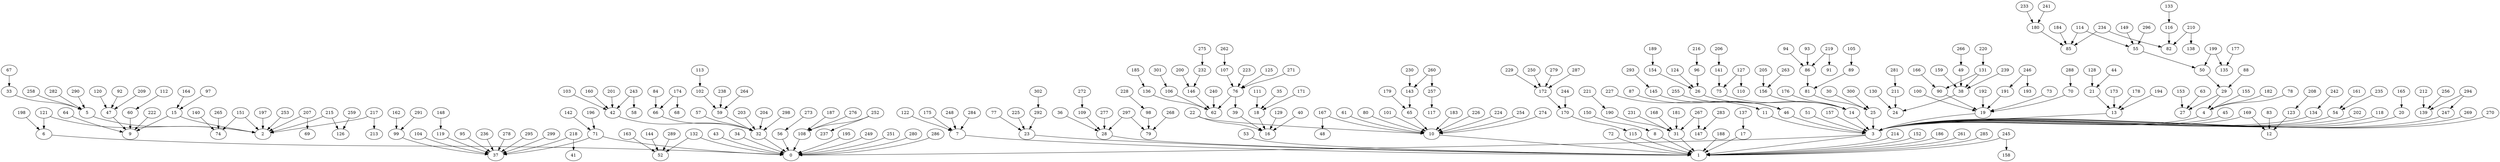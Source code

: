 digraph arbol {3 -> 0[Label=1];
6 -> 0[Label=1];
7 -> 1[Label=1];
11 -> 3[Label=1];
22 -> 16[Label=1];
23 -> 1[Label=1];
33 -> 5[Label=1];
36 -> 28[Label=1];
39 -> 16[Label=1];
43 -> 0[Label=1];
53 -> 1[Label=1];
61 -> 10[Label=1];
71 -> 37[Label=1];
72 -> 1[Label=1];
80 -> 10[Label=1];
83 -> 12[Label=1];
99 -> 37[Label=1];
101 -> 10[Label=1];
104 -> 37[Label=1];
103 -> 42[Label=8];
94 -> 86[Label=8];
46 -> 3[Label=8];
34 -> 0[Label=8];
111 -> 18[Label=1];
114 -> 85[Label=1];
115 -> 1[Label=1];
129 -> 16[Label=1];
132 -> 0[Label=1];
136 -> 62[Label=1];
148 -> 119[Label=1];
3 -> 1[Label=2];
51 -> 3[Label=9];
157 -> 3[Label=1];
5 -> 2[Label=2];
14 -> 3[Label=2];
15 -> 2[Label=3];
22 -> 10[Label=3];
25 -> 3[Label=3];
93 -> 86[Label=7];
81 -> 25[Label=7];
64 -> 9[Label=7];
40 -> 16[Label=7];
95 -> 37[Label=7];
100 -> 19[Label=7];
105 -> 89[Label=7];
154 -> 26[Label=7];
167 -> 10[Label=1];
19 -> 3[Label=2];
21 -> 13[Label=2];
28 -> 1[Label=3];
29 -> 4[Label=3];
8 -> 1[Label=6];
32 -> 0[Label=3];
35 -> 18[Label=6];
45 -> 3[Label=6];
47 -> 9[Label=3];
55 -> 50[Label=6];
56 -> 0[Label=6];
169 -> 3[Label=1];
26 -> 14[Label=2];
29 -> 27[Label=2];
66 -> 32[Label=3];
71 -> 0[Label=3];
86 -> 81[Label=6];
88 -> 29[Label=3];
90 -> 19[Label=6];
98 -> 79[Label=6];
106 -> 62[Label=3];
108 -> 0[Label=6];
122 -> 7[Label=6];
123 -> 12[Label=6];
124 -> 26[Label=6];
130 -> 24[Label=6];
141 -> 75[Label=6];
142 -> 71[Label=6];
166 -> 90[Label=6];
173 -> 13[Label=10];
175 -> 7[Label=6];
177 -> 135[Label=1];
30 -> 25[Label=2];
31 -> 1[Label=2];
113 -> 102[Label=3];
127 -> 110[Label=3];
132 -> 52[Label=3];
133 -> 116[Label=6];
134 -> 3[Label=3];
163 -> 52[Label=5];
153 -> 27[Label=5];
149 -> 55[Label=5];
146 -> 62[Label=5];
178 -> 13[Label=7];
179 -> 65[Label=5];
180 -> 85[Label=1];
38 -> 24[Label=2];
57 -> 32[Label=2];
102 -> 59[Label=5];
84 -> 66[Label=5];
65 -> 10[Label=5];
59 -> 32[Label=5];
50 -> 29[Label=5];
42 -> 32[Label=5];
10 -> 1[Label=5];
109 -> 28[Label=5];
116 -> 82[Label=5];
120 -> 47[Label=5];
143 -> 65[Label=3];
144 -> 52[Label=3];
151 -> 2[Label=3];
155 -> 4[Label=3];
183 -> 10[Label=7];
188 -> 1[Label=7];
189 -> 154[Label=1];
60 -> 9[Label=2];
67 -> 33[Label=2];
160 -> 42[Label=3];
161 -> 54[Label=3];
164 -> 15[Label=3];
4 -> 3[Label=7];
182 -> 4[Label=8];
184 -> 85[Label=3];
192 -> 19[Label=1];
75 -> 14[Label=2];
77 -> 23[Label=2];
172 -> 170[Label=4];
159 -> 38[Label=4];
156 -> 14[Label=4];
174 -> 66[Label=4];
174 -> 68[Label=4];
140 -> 74[Label=4];
137 -> 17[Label=4];
131 -> 90[Label=4];
128 -> 21[Label=4];
96 -> 26[Label=4];
87 -> 46[Label=4];
76 -> 62[Label=4];
191 -> 19[Label=3];
73 -> 19[Label=4];
70 -> 19[Label=4];
63 -> 27[Label=4];
54 -> 3[Label=4];
49 -> 38[Label=4];
44 -> 21[Label=4];
167 -> 48[Label=8];
194 -> 13[Label=4];
17 -> 1[Label=4];
15 -> 9[Label=4];
13 -> 3[Label=4];
195 -> 0[Label=3];
196 -> 71[Label=3];
201 -> 42[Label=3];
203 -> 32[Label=1];
78 -> 4[Label=2];
89 -> 81[Label=2];
202 -> 3[Label=3];
185 -> 136[Label=7];
204 -> 32[Label=4];
205 -> 156[Label=4];
206 -> 141[Label=4];
207 -> 2[Label=6];
207 -> 69[Label=1];
92 -> 47[Label=2];
97 -> 15[Label=2];
200 -> 146[Label=8];
208 -> 123[Label=6];
210 -> 82[Label=5];
211 -> 24[Label=5];
212 -> 139[Label=4];
214 -> 1[Label=7];
215 -> 2[Label=3];
215 -> 126[Label=3];
216 -> 96[Label=4];
217 -> 2[Label=4];
218 -> 37[Label=6];
218 -> 41[Label=1];
107 -> 76[Label=2];
112 -> 60[Label=2];
198 -> 6[Label=8];
219 -> 86[Label=3];
219 -> 91[Label=4];
221 -> 190[Label=3];
222 -> 9[Label=7];
223 -> 76[Label=5];
225 -> 23[Label=3];
226 -> 10[Label=8];
228 -> 98[Label=7];
230 -> 143[Label=9];
231 -> 31[Label=1];
114 -> 55[Label=2];
118 -> 3[Label=2];
232 -> 146[Label=8];
233 -> 180[Label=5];
234 -> 82[Label=3];
235 -> 54[Label=5];
236 -> 37[Label=6];
238 -> 59[Label=4];
239 -> 38[Label=1];
119 -> 37[Label=2];
121 -> 2[Label=2];
241 -> 180[Label=1];
121 -> 6[Label=2];
125 -> 76[Label=2];
131 -> 38[Label=5];
243 -> 42[Label=1];
145 -> 46[Label=2];
18 -> 16[Label=4];
20 -> 3[Label=4];
152 -> 1[Label=10];
162 -> 99[Label=2];
210 -> 138[Label=2];
209 -> 47[Label=2];
199 -> 135[Label=2];
197 -> 2[Label=4];
190 -> 31[Label=2];
187 -> 108[Label=2];
186 -> 1[Label=2];
151 -> 74[Label=4];
176 -> 14[Label=2];
171 -> 18[Label=2];
170 -> 115[Label=2];
76 -> 39[Label=4];
168 -> 31[Label=2];
165 -> 20[Label=2];
224 -> 10[Label=4];
227 -> 11[Label=2];
229 -> 172[Label=2];
240 -> 62[Label=2];
242 -> 134[Label=4];
243 -> 58[Label=6];
244 -> 170[Label=1];
245 -> 1[Label=8];
245 -> 158[Label=2];
246 -> 191[Label=1];
169 -> 12[Label=2];
246 -> 193[Label=4];
247 -> 3[Label=1];
248 -> 7[Label=6];
249 -> 0[Label=3];
250 -> 172[Label=1];
181 -> 31[Label=2];
150 -> 8[Label=4];
251 -> 0[Label=8];
252 -> 108[Label=2];
252 -> 237[Label=2];
253 -> 2[Label=3];
254 -> 10[Label=7];
255 -> 46[Label=6];
256 -> 139[Label=3];
257 -> 117[Label=3];
258 -> 5[Label=7];
259 -> 126[Label=6];
260 -> 143[Label=4];
260 -> 257[Label=4];
261 -> 1[Label=6];
234 -> 85[Label=2];
262 -> 107[Label=2];
220 -> 131[Label=2];
263 -> 156[Label=8];
264 -> 59[Label=3];
265 -> 74[Label=3];
266 -> 49[Label=3];
267 -> 31[Label=3];
267 -> 147[Label=1];
268 -> 79[Label=1];
199 -> 50[Label=2];
269 -> 3[Label=2];
127 -> 75[Label=5];
270 -> 3[Label=1];
271 -> 76[Label=5];
272 -> 109[Label=1];
217 -> 213[Label=2];
273 -> 56[Label=8];
274 -> 10[Label=7];
275 -> 232[Label=7];
276 -> 108[Label=3];
277 -> 28[Label=3];
278 -> 37[Label=10];
279 -> 172[Label=3];
280 -> 0[Label=8];
281 -> 211[Label=6];
282 -> 5[Label=4];
283 -> 147[Label=4];
284 -> 7[Label=4];
285 -> 1[Label=1];
286 -> 0[Label=6];
287 -> 172[Label=6];
288 -> 70[Label=1];
289 -> 52[Label=8];
290 -> 5[Label=5];
291 -> 99[Label=4];
292 -> 23[Label=1];
293 -> 145[Label=5];
294 -> 139[Label=3];
294 -> 247[Label=2];
295 -> 37[Label=6];
296 -> 55[Label=6];
297 -> 28[Label=3];
297 -> 79[Label=2];
298 -> 32[Label=6];
299 -> 37[Label=1];
300 -> 25[Label=9];
301 -> 106[Label=3];
302 -> 292[Label=6];
}
